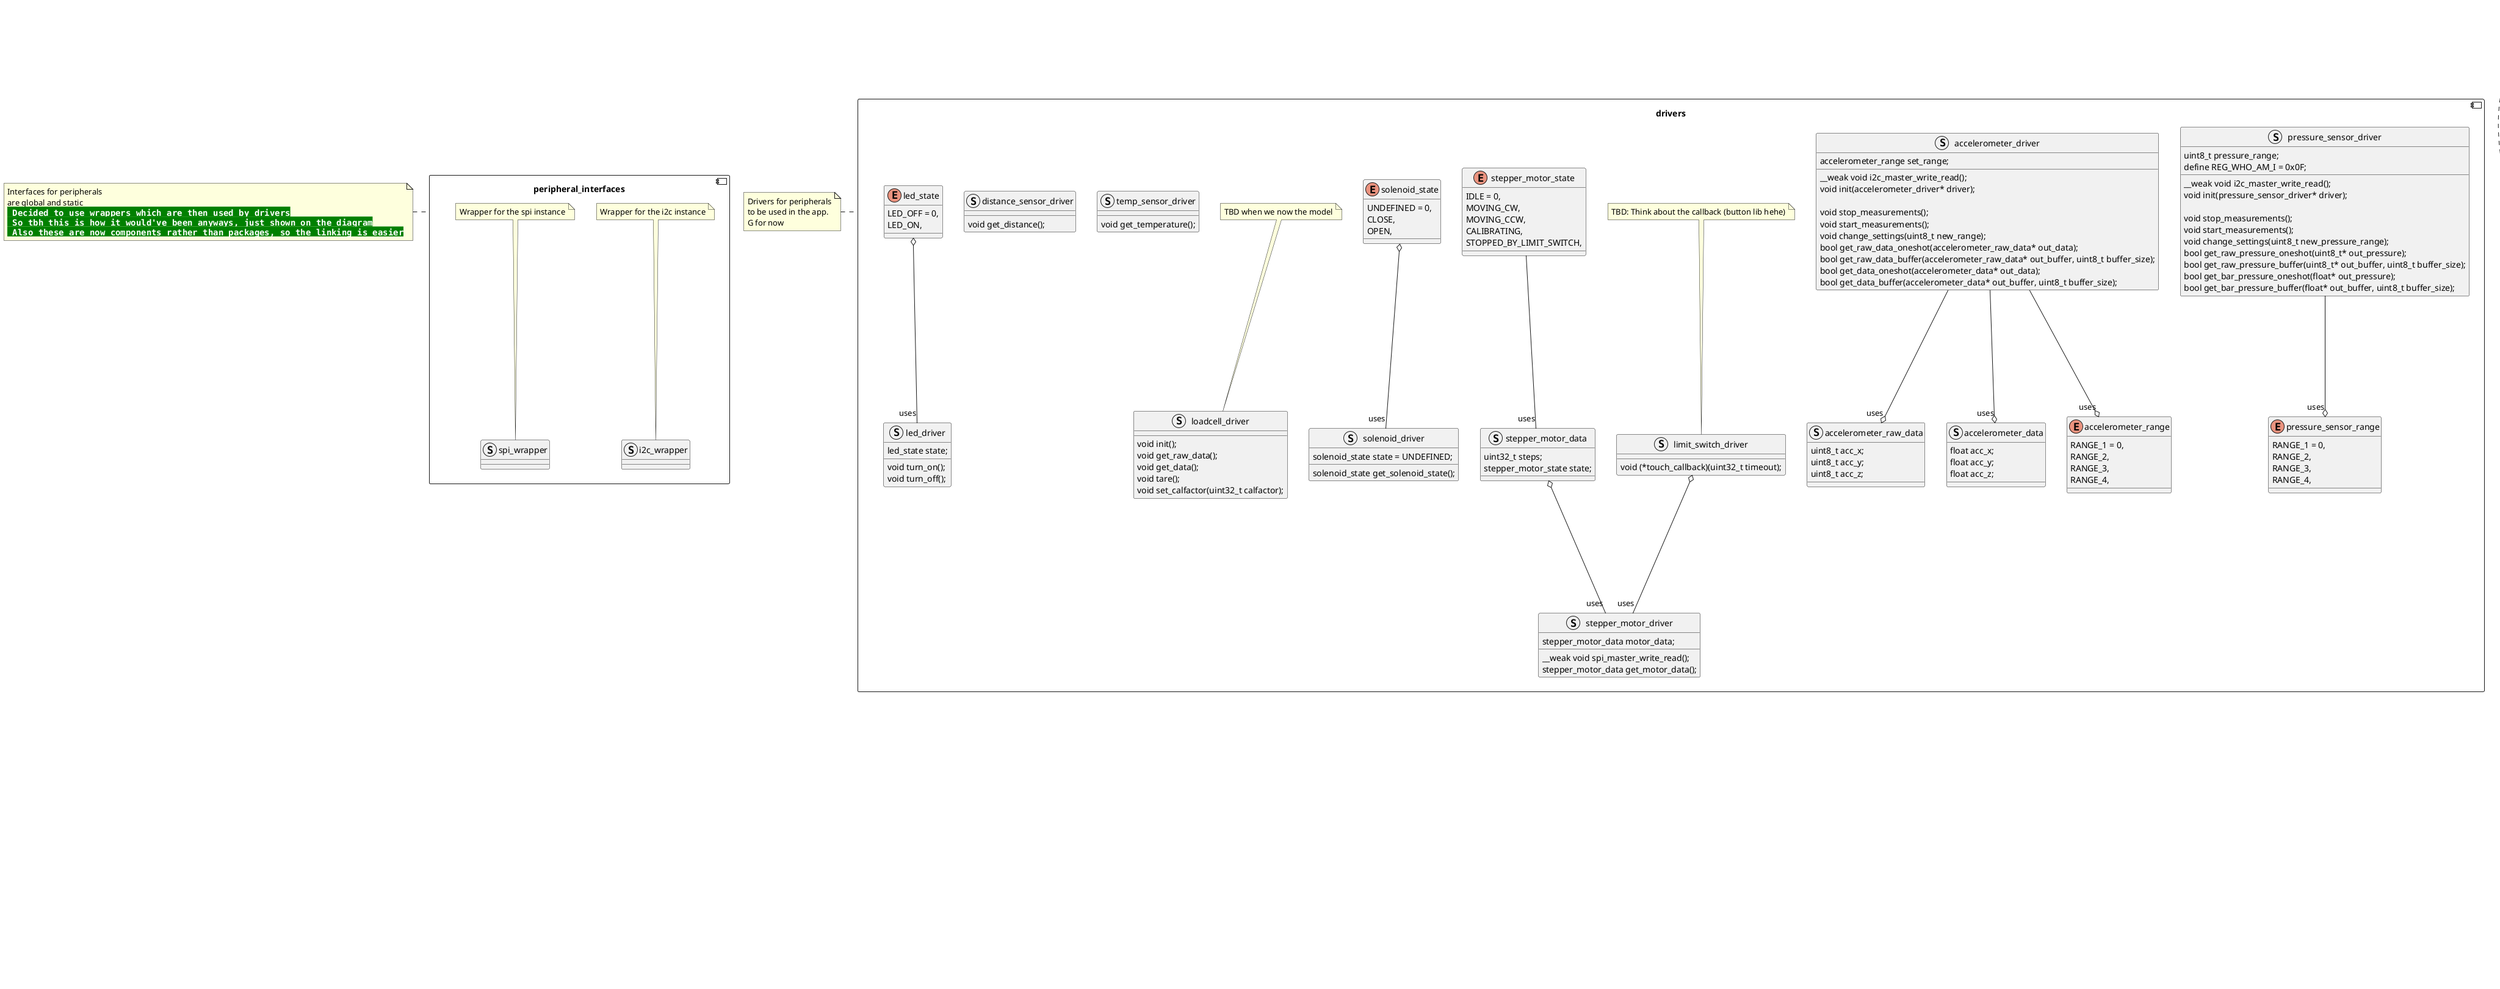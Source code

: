 @startuml Mainboard_architecture
skinparam ranksep 150
allow_mixing

!function $addedByGliwus()
!return "<color:"+White+"><back:"+Green+"><size:14><b><font:monospaced>"
!endfunction

component communication_interfaces{

    ' TODO: If uart for sure to RPi
    struct uart_interface {
        uint8_t purpose_mask;
        uart_driver* uart_driver;
        void on_log_received(char* log);
    }

    note top of uart_interface
        UART: Mainboard <-> RPi.
        Maybe multiple instances as RS485 could be used
    endnote

    struct usb_cdc_interface{
        uint8_t purpose_mask;
        usb_cdc_driver* usb_cdc_driver;
        void on_log_received(char* log);
    }

    note top of usb_cdc_interface
        USB_CDC: Mainboard <-> PC.
    endnote

    struct ble_interface{
        uint8_t purpose_mask;
        void on_log_received(char* log);
    }

    note top of ble_interface
        BLE: Mainboard <-> PC.
        Hardware turned off by default.
        Used only for ground testing
    endnote

    enum comm_purpose_mask{
        NONE = 0x000h, // should be turned off
        COMMAND_LINE = 0x001h,
        LOGGING = 0x010h,
        DATA_ACQUISITION = 0x100h,
    }

    note bottom of comm_purpose_mask
        $addedByGliwus() Mask for communication purposes
        $addedByGliwus() Can be switched on/off by the user for different interfaces
        $addedByGliwus() purpose_mask used in every component, then checked in the interface
    endnote

    uart_interface --o "uses" comm_purpose_mask
    ble_interface --o "uses" comm_purpose_mask
    usb_cdc_interface --o "uses" comm_purpose_mask

}

note top of communication_interfaces
    Interfaces for communication
    are global and static
endnote



component peripheral_interfaces{
    struct i2c_wrapper{

    }

    note top of i2c_wrapper
        Wrapper for the i2c instance
    endnote

    struct spi_wrapper{

    }

    note top of spi_wrapper
        Wrapper for the spi instance
    endnote
}

note left of peripheral_interfaces
    Interfaces for peripherals
    are global and static
    $addedByGliwus() Decided to use wrappers which are then used by drivers
    $addedByGliwus() So tbh this is how it would've been anyways, just shown on the diagram
    $addedByGliwus() Also these are now components rather than packages, so the linking is easier
endnote

component drivers{

    struct pressure_sensor_driver{
        __weak void i2c_master_write_read();
        void init(pressure_sensor_driver* driver);

        void stop_measurements();
        void start_measurements();
        void change_settings(uint8_t new_pressure_range);
        bool get_raw_pressure_oneshot(uint8_t* out_pressure);
        bool get_raw_pressure_buffer(uint8_t* out_buffer, uint8_t buffer_size);
        bool get_bar_pressure_oneshot(float* out_pressure);
        bool get_bar_pressure_buffer(float* out_buffer, uint8_t buffer_size);
        uint8_t pressure_range;
        define REG_WHO_AM_I = 0x0F;
    }

    enum pressure_sensor_range{
        RANGE_1 = 0,
        RANGE_2,
        RANGE_3,
        RANGE_4,
    }

    pressure_sensor_driver --o "uses" pressure_sensor_range

    struct accelerometer_driver{
        accelerometer_range set_range;
        __weak void i2c_master_write_read();
        void init(accelerometer_driver* driver);

        void stop_measurements();
        void start_measurements();
        void change_settings(uint8_t new_range);
        bool get_raw_data_oneshot(accelerometer_raw_data* out_data);
        bool get_raw_data_buffer(accelerometer_raw_data* out_buffer, uint8_t buffer_size);
        bool get_data_oneshot(accelerometer_data* out_data);
        bool get_data_buffer(accelerometer_data* out_buffer, uint8_t buffer_size);
    }

    struct accelerometer_raw_data{
        uint8_t acc_x;
        uint8_t acc_y;
        uint8_t acc_z;
    }

    struct accelerometer_data{
        float acc_x;
        float acc_y;
        float acc_z;
    }

    enum accelerometer_range{
        RANGE_1 = 0,
        RANGE_2,
        RANGE_3,
        RANGE_4,
    }

    accelerometer_driver --o "uses" accelerometer_range
    accelerometer_driver --o "uses" accelerometer_raw_data
    accelerometer_driver --o "uses" accelerometer_data

    struct limit_switch_driver{
        void (*touch_callback)(uint32_t timeout);
    }
    note top of limit_switch_driver
        TBD: Think about the callback (button lib hehe)
    endnote

    enum stepper_motor_state{
        IDLE = 0,
        MOVING_CW,
        MOVING_CCW,
        CALIBRATING,
        STOPPED_BY_LIMIT_SWITCH,
    }

    struct stepper_motor_data{
        uint32_t steps;
        stepper_motor_state state;
    }

    struct stepper_motor_driver{
        stepper_motor_data motor_data;
        __weak void spi_master_write_read();
        stepper_motor_data get_motor_data();
    }

    stepper_motor_state -- "uses" stepper_motor_data
    stepper_motor_data o-- "uses" stepper_motor_driver
    limit_switch_driver o-- "uses" stepper_motor_driver

    enum solenoid_state{
        UNDEFINED = 0,
        CLOSE,
        OPEN,
    }

    struct solenoid_driver{
        solenoid_state state = UNDEFINED;
        solenoid_state get_solenoid_state();
    }

    solenoid_state o-- "uses" solenoid_driver

    struct loadcell_driver{
        void init();
        void get_raw_data();
        void get_data();
        void tare();
        void set_calfactor(uint32_t calfactor);
    }

    note top of loadcell_driver
        TBD when we now the model
    endnote



    struct temp_sensor_driver{
        void get_temperature();
    }

    struct distance_sensor_driver{
        void get_distance();
    }

    enum led_state{
        LED_OFF = 0,
        LED_ON,
    }

    struct led_driver{
        led_state state;
        void turn_on();
        void turn_off();
    }

    led_state o-- "uses" led_driver
}

note left of drivers
    Drivers for peripherals
    to be used in the app.
    G for now
endnote

component peripheral_drivers{
    
    component tiny_usb{

    }

    note top of tiny_usb
        $addedByGliwus() External library
    endnote

    struct usb_cdc_driver{
        tiny_usb_config_t *tiny_usb_config;

        void usb_cdc_init(tiny_usb_config_t *_tiny_usb_config);
        void usb_cdc_send(char* data);
        void usb_cdc_receive(char* data);
    }
    note top of usb_cdc_driver
        $addedByGliwus() USB CDC as device -> using TinyUSB library
    endnote

    usb_cdc_driver --o "uses" tiny_usb

    struct i2c_driver{
        i2c_master_write_read();
    }

    struct rtc_driver{
        uint32_t get_time();
    }
    note top of rtc_driver
        TBD: maybe used for log and data
        timestamps synchronization
        get_time() must be global
    endnote

    struct uart_driver{
        void uart_write();
        void uart_read();
    }

    struct spi_driver{
        void spi_master_write_read();
    }
}

component memory{
    struct internal_flash_wrapper{
        void on_log_received(char* log);
    }
    note top of internal_flash_wrapper
        Used for logs
    endnote

    struct sd_card_wrapper{
        void on_log_received(char* log);

    }
    note top of sd_card_wrapper
        TBD: perhaps used for sensor data acquisition
    endnote
}

note right of memory
    All memory
    is global and static
endnote

' CLI and CMD
component cmd{
    struct cmd_parser{
        const char* get_cmd_response();
        void set_cmd_response(char* response);
        char response_buf[RESPONSE_BUF_SIZE];
    }
    note top of cmd_parser
        Parses commands to/from communication interfaces
        Provide responses
        In practice it's a wrapper on ESP-IDF Console
    endnote
}

component logger{

    struct log_receiver{
        void (*on_log_received)(log _log, log_level level);
    }

    struct log_manager{
        void init(log_receiver* receivers, uint8_t num_receivers);
        void log(log _log, log_level level);
        void add_receiver();
        void save_logs();

        queue log_queue;
        uint8_t num_receivers;
        log_receiver receivers[MAX_RECEIVERS];
        uint32_t (*get_time)();
    }

    note left of log_manager::"log(log _log, log_level level)"
    Logs are stored
    in a queue here
endnote
}

component controllers{


struct pneumatic_data{
    uint8_t pressure[MAX_NUMBER_OF_PRESSURE_SENSORS];
    uint8_t solenoid_state[MAX_NUMBER_OF_SOLENOIDS];
}

enum pressure_sensors{
    PRESSURE_SENSOR_1 = 0,
    PRESSURE_SENSOR_2,
    PRESSURE_SENSOR_3,
    MAX_NUMBER_OF_PRESSURE_SENSORS,
}

enum solenoids{
    SOLENOID_1 = 0,
    SOLENOID_2,
    SOLENOID_3,
    SOLENOID_4,
    SOLENOID_5,
    SOLENOID_6,
    MAX_NUMBER_OF_SOLENOIDS,
}

struct pneumatic_control
{
    pressure_sensor_driver* pressure_sensor[MAX_NUMBER_OF_PRESSURE_SENSORS];
    solenoid_driver* solenoid[MAX_NUMBER_OF_SOLENOIDS];

    void init();
    void depressurize_pneumatic_section();
    void pump_pneumatic_section();
    pneumatic_data get_pneumatic_module_data();
}

pneumatic_data o-- "uses" pneumatic_control
pressure_sensors o-- "uses" pneumatic_control
solenoids o-- "uses" pneumatic_control

enum stepper_motors{
    MOTOR_1 = 0,
    MOTOR_2,
    MOTOR_3,
    MOTOR_4,
    MAX_NUMBER_OF_MOTORS,
}

struct motor_data{
    stepper_motor_data motor_data[MAX_NUMBER_OF_MOTORS];

}

struct motor_control{
    stepper_motor_driver* motor_driver[MAX_NUMBER_OF_MOTORS];
    distance_sensor_driver* distance_sensor;
    limit_switch_driver* limit_switch[MAX_NUMBER_OF_MOTORS];

    void init();
    void move_motor(uint8_t motor, uint8_t steps);
    void move_manifold(uint8_t steps);
    void move_test_object(uint8_t steps);
    void calibrate_motor();
    void get_motor_module_data();
}

stepper_motors o-- "uses" motor_control
motor_data o-- "uses" motor_control

struct accelerometer_control{
    accelerometer_driver* acc;
    accelerometer_data acc_data[BUFFER_SIZE];

    void init();
    void get_accelerometer_data();
}

struct loadcell_control{
    loadcell_driver* loadcell;
    loadcell_data loadcell_data[BUFFER_SIZE];
}

struct temp_sensor_control{
    temp_sensor_driver* temp_sensor;
    temp_sensor_data temp_sensor_data[BUFFER_SIZE];
}

struct led_controller{
    led_driver* led;
    void init();
    void turn_on();
    void turn_off();
}

}

note bottom of controllers
Controllers for different tasks
they are global and static

There will be tables with components as described, to easier manage loops etc.,
but the different indices will be used to distinct between sensors, components etc.
Controllers know explicitly about the components

TBD: when we have complete BOM
endnote

component app{
struct preocedure_task{

    void init();
}

struct cli_task{
    cmd_parser* parser;

    void init();
}

note left of cli_task
    TBD: Let's see if observer-actor
    architecture makes sense here
endnote

struct log_task{
    log_manager* manager;

    void init();
}

struct data_acquisition_task{
    void init();

}
}
component procedures{
struct init_procedure{
    void init_procedure();
}
struct main_grab_test_calibrate_procedure{
    void main_grab_test_calibrate_procedure();
}
struct main_grab_test_execute_procedure{
    void main_grab_test_execute_procedure();
}
struct self_test_procedure{
    void self_test_procedure();
}

portin portin1
}

note left of procedures
Only one procedure may be active at a time
endnote

' TODO: think about data acquisition manager
' With saving states

' app -[hidden]u-> drivers
' communication_interfaces -[hidden]d-> logger
' app -[hidden]r-> cmd
' cmd -[hidden]u-> memory
' communication_interfaces -[hidden]l-> drivers
' logger -[hidden]d-> controllers
' controllers -[hidden]d-> procedures

note top of app
Na jutro: opedzlowac procedure task
i zastanowic sie nad data acquisition task (memory)
procedure task bedzie tak:
- cli parsuje komende
- procedure task dostaje notyfikacje i odpalal odpowiednia procedure
poprzez jakas funkcje start

Osobny komponent procedures bedzie definiowal elegancko
jedna niestatyczna funkcje ktora bedzie z kolei wywolywala
reszte statycznych funkcji w odpowiedniej kolejnosci i sie
bedzie skladac na te wlasnie procedure
endnote

@enduml

